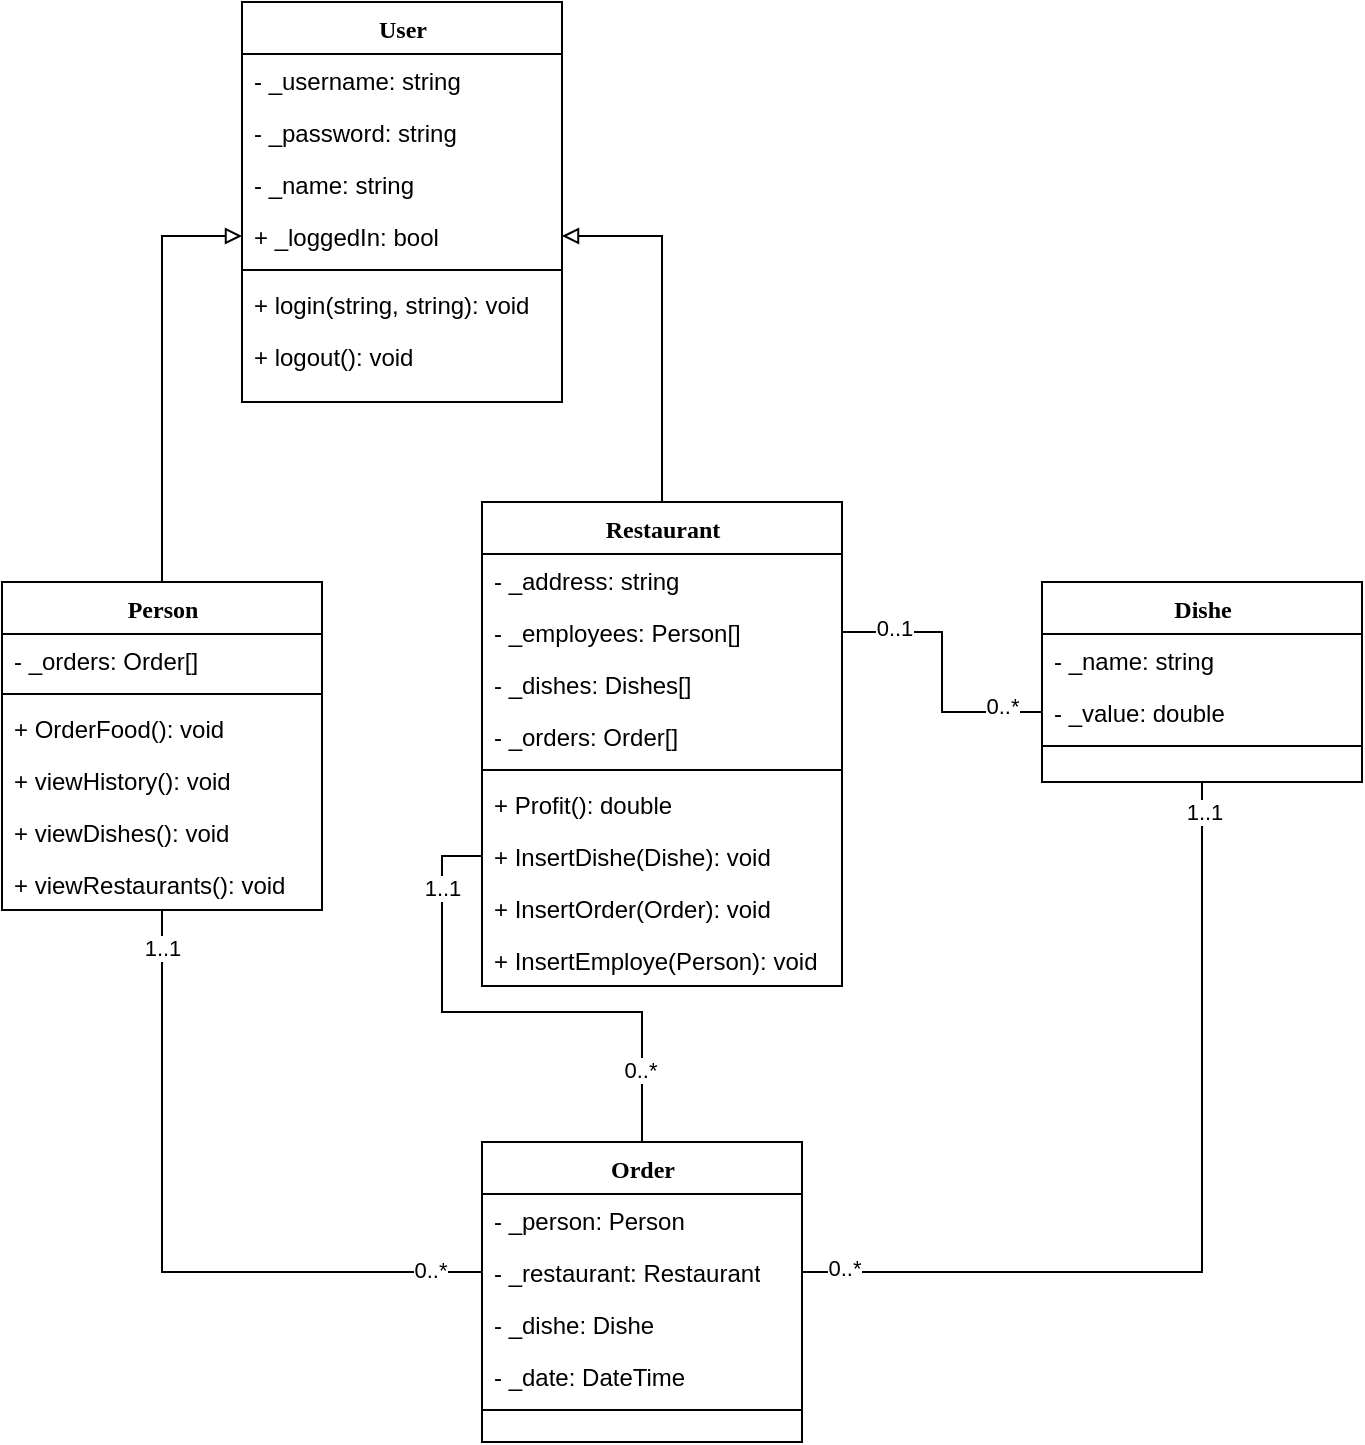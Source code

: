 <mxfile version="15.9.1" type="device"><diagram name="Page-1" id="9f46799a-70d6-7492-0946-bef42562c5a5"><mxGraphModel dx="1422" dy="762" grid="1" gridSize="10" guides="1" tooltips="1" connect="1" arrows="1" fold="1" page="1" pageScale="1" pageWidth="1100" pageHeight="850" background="none" math="0" shadow="0"><root><mxCell id="0"/><mxCell id="1" parent="0"/><mxCell id="78961159f06e98e8-17" value="User" style="swimlane;html=1;fontStyle=1;align=center;verticalAlign=top;childLayout=stackLayout;horizontal=1;startSize=26;horizontalStack=0;resizeParent=1;resizeLast=0;collapsible=1;marginBottom=0;swimlaneFillColor=#ffffff;rounded=0;shadow=0;comic=0;labelBackgroundColor=none;strokeWidth=1;fillColor=none;fontFamily=Verdana;fontSize=12" parent="1" vertex="1"><mxGeometry x="320" y="20" width="160" height="200" as="geometry"><mxRectangle x="320" y="20" width="60" height="26" as="alternateBounds"/></mxGeometry></mxCell><mxCell id="78961159f06e98e8-21" value="- _username: string" style="text;html=1;strokeColor=none;fillColor=none;align=left;verticalAlign=top;spacingLeft=4;spacingRight=4;whiteSpace=wrap;overflow=hidden;rotatable=0;points=[[0,0.5],[1,0.5]];portConstraint=eastwest;" parent="78961159f06e98e8-17" vertex="1"><mxGeometry y="26" width="160" height="26" as="geometry"/></mxCell><mxCell id="78961159f06e98e8-23" value="- _password: string" style="text;html=1;strokeColor=none;fillColor=none;align=left;verticalAlign=top;spacingLeft=4;spacingRight=4;whiteSpace=wrap;overflow=hidden;rotatable=0;points=[[0,0.5],[1,0.5]];portConstraint=eastwest;" parent="78961159f06e98e8-17" vertex="1"><mxGeometry y="52" width="160" height="26" as="geometry"/></mxCell><mxCell id="78961159f06e98e8-25" value="- _name: string" style="text;html=1;strokeColor=none;fillColor=none;align=left;verticalAlign=top;spacingLeft=4;spacingRight=4;whiteSpace=wrap;overflow=hidden;rotatable=0;points=[[0,0.5],[1,0.5]];portConstraint=eastwest;" parent="78961159f06e98e8-17" vertex="1"><mxGeometry y="78" width="160" height="26" as="geometry"/></mxCell><mxCell id="78961159f06e98e8-26" value="+ _loggedIn: bool" style="text;html=1;strokeColor=none;fillColor=none;align=left;verticalAlign=top;spacingLeft=4;spacingRight=4;whiteSpace=wrap;overflow=hidden;rotatable=0;points=[[0,0.5],[1,0.5]];portConstraint=eastwest;" parent="78961159f06e98e8-17" vertex="1"><mxGeometry y="104" width="160" height="26" as="geometry"/></mxCell><mxCell id="78961159f06e98e8-19" value="" style="line;html=1;strokeWidth=1;fillColor=none;align=left;verticalAlign=middle;spacingTop=-1;spacingLeft=3;spacingRight=3;rotatable=0;labelPosition=right;points=[];portConstraint=eastwest;" parent="78961159f06e98e8-17" vertex="1"><mxGeometry y="130" width="160" height="8" as="geometry"/></mxCell><mxCell id="78961159f06e98e8-20" value="+ login(string, string): void" style="text;html=1;strokeColor=none;fillColor=none;align=left;verticalAlign=top;spacingLeft=4;spacingRight=4;whiteSpace=wrap;overflow=hidden;rotatable=0;points=[[0,0.5],[1,0.5]];portConstraint=eastwest;" parent="78961159f06e98e8-17" vertex="1"><mxGeometry y="138" width="160" height="26" as="geometry"/></mxCell><mxCell id="78961159f06e98e8-27" value="+ logout(): void" style="text;html=1;strokeColor=none;fillColor=none;align=left;verticalAlign=top;spacingLeft=4;spacingRight=4;whiteSpace=wrap;overflow=hidden;rotatable=0;points=[[0,0.5],[1,0.5]];portConstraint=eastwest;" parent="78961159f06e98e8-17" vertex="1"><mxGeometry y="164" width="160" height="26" as="geometry"/></mxCell><mxCell id="trXjbIcZGfOWmR1Dl04w-19" style="edgeStyle=orthogonalEdgeStyle;rounded=0;orthogonalLoop=1;jettySize=auto;html=1;entryX=0;entryY=0.5;entryDx=0;entryDy=0;endArrow=block;endFill=0;" edge="1" parent="1" source="78961159f06e98e8-30" target="78961159f06e98e8-26"><mxGeometry relative="1" as="geometry"/></mxCell><mxCell id="trXjbIcZGfOWmR1Dl04w-33" style="edgeStyle=orthogonalEdgeStyle;rounded=0;orthogonalLoop=1;jettySize=auto;html=1;entryX=0;entryY=0.5;entryDx=0;entryDy=0;endArrow=none;endFill=0;" edge="1" parent="1" source="78961159f06e98e8-30" target="trXjbIcZGfOWmR1Dl04w-15"><mxGeometry relative="1" as="geometry"/></mxCell><mxCell id="trXjbIcZGfOWmR1Dl04w-34" value="0..*" style="edgeLabel;html=1;align=center;verticalAlign=middle;resizable=0;points=[];" vertex="1" connectable="0" parent="trXjbIcZGfOWmR1Dl04w-33"><mxGeometry x="0.844" y="1" relative="1" as="geometry"><mxPoint as="offset"/></mxGeometry></mxCell><mxCell id="trXjbIcZGfOWmR1Dl04w-35" value="1..1" style="edgeLabel;html=1;align=center;verticalAlign=middle;resizable=0;points=[];" vertex="1" connectable="0" parent="trXjbIcZGfOWmR1Dl04w-33"><mxGeometry x="-0.888" relative="1" as="geometry"><mxPoint as="offset"/></mxGeometry></mxCell><mxCell id="78961159f06e98e8-30" value="Person" style="swimlane;html=1;fontStyle=1;align=center;verticalAlign=top;childLayout=stackLayout;horizontal=1;startSize=26;horizontalStack=0;resizeParent=1;resizeLast=0;collapsible=1;marginBottom=0;swimlaneFillColor=#ffffff;rounded=0;shadow=0;comic=0;labelBackgroundColor=none;strokeWidth=1;fillColor=none;fontFamily=Verdana;fontSize=12" parent="1" vertex="1"><mxGeometry x="200" y="310" width="160" height="164" as="geometry"/></mxCell><mxCell id="78961159f06e98e8-31" value="- _orders: Order[]" style="text;html=1;strokeColor=none;fillColor=none;align=left;verticalAlign=top;spacingLeft=4;spacingRight=4;whiteSpace=wrap;overflow=hidden;rotatable=0;points=[[0,0.5],[1,0.5]];portConstraint=eastwest;" parent="78961159f06e98e8-30" vertex="1"><mxGeometry y="26" width="160" height="26" as="geometry"/></mxCell><mxCell id="78961159f06e98e8-38" value="" style="line;html=1;strokeWidth=1;fillColor=none;align=left;verticalAlign=middle;spacingTop=-1;spacingLeft=3;spacingRight=3;rotatable=0;labelPosition=right;points=[];portConstraint=eastwest;" parent="78961159f06e98e8-30" vertex="1"><mxGeometry y="52" width="160" height="8" as="geometry"/></mxCell><mxCell id="trXjbIcZGfOWmR1Dl04w-17" value="+ OrderFood(): void" style="text;html=1;strokeColor=none;fillColor=none;align=left;verticalAlign=top;spacingLeft=4;spacingRight=4;whiteSpace=wrap;overflow=hidden;rotatable=0;points=[[0,0.5],[1,0.5]];portConstraint=eastwest;" vertex="1" parent="78961159f06e98e8-30"><mxGeometry y="60" width="160" height="26" as="geometry"/></mxCell><mxCell id="trXjbIcZGfOWmR1Dl04w-36" value="+ viewHistory(): void" style="text;html=1;strokeColor=none;fillColor=none;align=left;verticalAlign=top;spacingLeft=4;spacingRight=4;whiteSpace=wrap;overflow=hidden;rotatable=0;points=[[0,0.5],[1,0.5]];portConstraint=eastwest;" vertex="1" parent="78961159f06e98e8-30"><mxGeometry y="86" width="160" height="26" as="geometry"/></mxCell><mxCell id="trXjbIcZGfOWmR1Dl04w-37" value="+ viewDishes(): void" style="text;html=1;strokeColor=none;fillColor=none;align=left;verticalAlign=top;spacingLeft=4;spacingRight=4;whiteSpace=wrap;overflow=hidden;rotatable=0;points=[[0,0.5],[1,0.5]];portConstraint=eastwest;" vertex="1" parent="78961159f06e98e8-30"><mxGeometry y="112" width="160" height="26" as="geometry"/></mxCell><mxCell id="trXjbIcZGfOWmR1Dl04w-38" value="+ viewRestaurants(): void" style="text;html=1;strokeColor=none;fillColor=none;align=left;verticalAlign=top;spacingLeft=4;spacingRight=4;whiteSpace=wrap;overflow=hidden;rotatable=0;points=[[0,0.5],[1,0.5]];portConstraint=eastwest;" vertex="1" parent="78961159f06e98e8-30"><mxGeometry y="138" width="160" height="26" as="geometry"/></mxCell><mxCell id="trXjbIcZGfOWmR1Dl04w-20" style="edgeStyle=orthogonalEdgeStyle;rounded=0;orthogonalLoop=1;jettySize=auto;html=1;entryX=1;entryY=0.5;entryDx=0;entryDy=0;endArrow=block;endFill=0;" edge="1" parent="1" source="78961159f06e98e8-43" target="78961159f06e98e8-26"><mxGeometry relative="1" as="geometry"/></mxCell><mxCell id="78961159f06e98e8-43" value="Restaurant" style="swimlane;html=1;fontStyle=1;align=center;verticalAlign=top;childLayout=stackLayout;horizontal=1;startSize=26;horizontalStack=0;resizeParent=1;resizeLast=0;collapsible=1;marginBottom=0;swimlaneFillColor=#ffffff;rounded=0;shadow=0;comic=0;labelBackgroundColor=none;strokeWidth=1;fillColor=none;fontFamily=Verdana;fontSize=12" parent="1" vertex="1"><mxGeometry x="440" y="270" width="180" height="242" as="geometry"/></mxCell><mxCell id="78961159f06e98e8-44" value="- _address: string" style="text;html=1;strokeColor=none;fillColor=none;align=left;verticalAlign=top;spacingLeft=4;spacingRight=4;whiteSpace=wrap;overflow=hidden;rotatable=0;points=[[0,0.5],[1,0.5]];portConstraint=eastwest;" parent="78961159f06e98e8-43" vertex="1"><mxGeometry y="26" width="180" height="26" as="geometry"/></mxCell><mxCell id="78961159f06e98e8-45" value="- _employees: Person[]" style="text;html=1;strokeColor=none;fillColor=none;align=left;verticalAlign=top;spacingLeft=4;spacingRight=4;whiteSpace=wrap;overflow=hidden;rotatable=0;points=[[0,0.5],[1,0.5]];portConstraint=eastwest;" parent="78961159f06e98e8-43" vertex="1"><mxGeometry y="52" width="180" height="26" as="geometry"/></mxCell><mxCell id="78961159f06e98e8-49" value="- _dishes: Dishes[]" style="text;html=1;strokeColor=none;fillColor=none;align=left;verticalAlign=top;spacingLeft=4;spacingRight=4;whiteSpace=wrap;overflow=hidden;rotatable=0;points=[[0,0.5],[1,0.5]];portConstraint=eastwest;" parent="78961159f06e98e8-43" vertex="1"><mxGeometry y="78" width="180" height="26" as="geometry"/></mxCell><mxCell id="78961159f06e98e8-50" value="- _orders: Order[]" style="text;html=1;strokeColor=none;fillColor=none;align=left;verticalAlign=top;spacingLeft=4;spacingRight=4;whiteSpace=wrap;overflow=hidden;rotatable=0;points=[[0,0.5],[1,0.5]];portConstraint=eastwest;" parent="78961159f06e98e8-43" vertex="1"><mxGeometry y="104" width="180" height="26" as="geometry"/></mxCell><mxCell id="78961159f06e98e8-51" value="" style="line;html=1;strokeWidth=1;fillColor=none;align=left;verticalAlign=middle;spacingTop=-1;spacingLeft=3;spacingRight=3;rotatable=0;labelPosition=right;points=[];portConstraint=eastwest;" parent="78961159f06e98e8-43" vertex="1"><mxGeometry y="130" width="180" height="8" as="geometry"/></mxCell><mxCell id="78961159f06e98e8-52" value="+ Profit(): double" style="text;html=1;strokeColor=none;fillColor=none;align=left;verticalAlign=top;spacingLeft=4;spacingRight=4;whiteSpace=wrap;overflow=hidden;rotatable=0;points=[[0,0.5],[1,0.5]];portConstraint=eastwest;" parent="78961159f06e98e8-43" vertex="1"><mxGeometry y="138" width="180" height="26" as="geometry"/></mxCell><mxCell id="trXjbIcZGfOWmR1Dl04w-18" value="+ InsertDishe(Dishe): void" style="text;html=1;strokeColor=none;fillColor=none;align=left;verticalAlign=top;spacingLeft=4;spacingRight=4;whiteSpace=wrap;overflow=hidden;rotatable=0;points=[[0,0.5],[1,0.5]];portConstraint=eastwest;" vertex="1" parent="78961159f06e98e8-43"><mxGeometry y="164" width="180" height="26" as="geometry"/></mxCell><mxCell id="78961159f06e98e8-53" value="+ InsertOrder(Order): void" style="text;html=1;strokeColor=none;fillColor=none;align=left;verticalAlign=top;spacingLeft=4;spacingRight=4;whiteSpace=wrap;overflow=hidden;rotatable=0;points=[[0,0.5],[1,0.5]];portConstraint=eastwest;" parent="78961159f06e98e8-43" vertex="1"><mxGeometry y="190" width="180" height="26" as="geometry"/></mxCell><mxCell id="trXjbIcZGfOWmR1Dl04w-39" value="+ InsertEmploye(Person): void" style="text;html=1;strokeColor=none;fillColor=none;align=left;verticalAlign=top;spacingLeft=4;spacingRight=4;whiteSpace=wrap;overflow=hidden;rotatable=0;points=[[0,0.5],[1,0.5]];portConstraint=eastwest;" vertex="1" parent="78961159f06e98e8-43"><mxGeometry y="216" width="180" height="26" as="geometry"/></mxCell><mxCell id="trXjbIcZGfOWmR1Dl04w-3" value="Dishe" style="swimlane;html=1;fontStyle=1;align=center;verticalAlign=top;childLayout=stackLayout;horizontal=1;startSize=26;horizontalStack=0;resizeParent=1;resizeLast=0;collapsible=1;marginBottom=0;swimlaneFillColor=#ffffff;rounded=0;shadow=0;comic=0;labelBackgroundColor=none;strokeWidth=1;fillColor=none;fontFamily=Verdana;fontSize=12" vertex="1" parent="1"><mxGeometry x="720" y="310" width="160" height="100" as="geometry"/></mxCell><mxCell id="trXjbIcZGfOWmR1Dl04w-4" value="- _name: string" style="text;html=1;strokeColor=none;fillColor=none;align=left;verticalAlign=top;spacingLeft=4;spacingRight=4;whiteSpace=wrap;overflow=hidden;rotatable=0;points=[[0,0.5],[1,0.5]];portConstraint=eastwest;" vertex="1" parent="trXjbIcZGfOWmR1Dl04w-3"><mxGeometry y="26" width="160" height="26" as="geometry"/></mxCell><mxCell id="trXjbIcZGfOWmR1Dl04w-5" value="- _value: double" style="text;html=1;strokeColor=none;fillColor=none;align=left;verticalAlign=top;spacingLeft=4;spacingRight=4;whiteSpace=wrap;overflow=hidden;rotatable=0;points=[[0,0.5],[1,0.5]];portConstraint=eastwest;" vertex="1" parent="trXjbIcZGfOWmR1Dl04w-3"><mxGeometry y="52" width="160" height="26" as="geometry"/></mxCell><mxCell id="trXjbIcZGfOWmR1Dl04w-8" value="" style="line;html=1;strokeWidth=1;fillColor=none;align=left;verticalAlign=middle;spacingTop=-1;spacingLeft=3;spacingRight=3;rotatable=0;labelPosition=right;points=[];portConstraint=eastwest;" vertex="1" parent="trXjbIcZGfOWmR1Dl04w-3"><mxGeometry y="78" width="160" height="8" as="geometry"/></mxCell><mxCell id="trXjbIcZGfOWmR1Dl04w-11" value="Order" style="swimlane;html=1;fontStyle=1;align=center;verticalAlign=top;childLayout=stackLayout;horizontal=1;startSize=26;horizontalStack=0;resizeParent=1;resizeLast=0;collapsible=1;marginBottom=0;swimlaneFillColor=#ffffff;rounded=0;shadow=0;comic=0;labelBackgroundColor=none;strokeWidth=1;fillColor=none;fontFamily=Verdana;fontSize=12" vertex="1" parent="1"><mxGeometry x="440" y="590" width="160" height="150" as="geometry"/></mxCell><mxCell id="trXjbIcZGfOWmR1Dl04w-12" value="- _person: Person" style="text;html=1;strokeColor=none;fillColor=none;align=left;verticalAlign=top;spacingLeft=4;spacingRight=4;whiteSpace=wrap;overflow=hidden;rotatable=0;points=[[0,0.5],[1,0.5]];portConstraint=eastwest;" vertex="1" parent="trXjbIcZGfOWmR1Dl04w-11"><mxGeometry y="26" width="160" height="26" as="geometry"/></mxCell><mxCell id="trXjbIcZGfOWmR1Dl04w-15" value="- _restaurant: Restaurant" style="text;html=1;strokeColor=none;fillColor=none;align=left;verticalAlign=top;spacingLeft=4;spacingRight=4;whiteSpace=wrap;overflow=hidden;rotatable=0;points=[[0,0.5],[1,0.5]];portConstraint=eastwest;" vertex="1" parent="trXjbIcZGfOWmR1Dl04w-11"><mxGeometry y="52" width="160" height="26" as="geometry"/></mxCell><mxCell id="trXjbIcZGfOWmR1Dl04w-16" value="- _dishe: Dishe" style="text;html=1;strokeColor=none;fillColor=none;align=left;verticalAlign=top;spacingLeft=4;spacingRight=4;whiteSpace=wrap;overflow=hidden;rotatable=0;points=[[0,0.5],[1,0.5]];portConstraint=eastwest;" vertex="1" parent="trXjbIcZGfOWmR1Dl04w-11"><mxGeometry y="78" width="160" height="26" as="geometry"/></mxCell><mxCell id="trXjbIcZGfOWmR1Dl04w-13" value="- _date: DateTime" style="text;html=1;strokeColor=none;fillColor=none;align=left;verticalAlign=top;spacingLeft=4;spacingRight=4;whiteSpace=wrap;overflow=hidden;rotatable=0;points=[[0,0.5],[1,0.5]];portConstraint=eastwest;" vertex="1" parent="trXjbIcZGfOWmR1Dl04w-11"><mxGeometry y="104" width="160" height="26" as="geometry"/></mxCell><mxCell id="trXjbIcZGfOWmR1Dl04w-14" value="" style="line;html=1;strokeWidth=1;fillColor=none;align=left;verticalAlign=middle;spacingTop=-1;spacingLeft=3;spacingRight=3;rotatable=0;labelPosition=right;points=[];portConstraint=eastwest;" vertex="1" parent="trXjbIcZGfOWmR1Dl04w-11"><mxGeometry y="130" width="160" height="8" as="geometry"/></mxCell><mxCell id="trXjbIcZGfOWmR1Dl04w-21" style="edgeStyle=orthogonalEdgeStyle;rounded=0;orthogonalLoop=1;jettySize=auto;html=1;entryX=0;entryY=0.5;entryDx=0;entryDy=0;endArrow=none;endFill=0;" edge="1" parent="1" source="78961159f06e98e8-45" target="trXjbIcZGfOWmR1Dl04w-5"><mxGeometry relative="1" as="geometry"/></mxCell><mxCell id="trXjbIcZGfOWmR1Dl04w-24" value="0..1" style="edgeLabel;html=1;align=center;verticalAlign=middle;resizable=0;points=[];" vertex="1" connectable="0" parent="trXjbIcZGfOWmR1Dl04w-21"><mxGeometry x="-0.636" y="2" relative="1" as="geometry"><mxPoint as="offset"/></mxGeometry></mxCell><mxCell id="trXjbIcZGfOWmR1Dl04w-25" value="0..*" style="edgeLabel;html=1;align=center;verticalAlign=middle;resizable=0;points=[];" vertex="1" connectable="0" parent="trXjbIcZGfOWmR1Dl04w-21"><mxGeometry x="0.707" y="3" relative="1" as="geometry"><mxPoint as="offset"/></mxGeometry></mxCell><mxCell id="trXjbIcZGfOWmR1Dl04w-27" style="edgeStyle=orthogonalEdgeStyle;rounded=0;orthogonalLoop=1;jettySize=auto;html=1;entryX=0.5;entryY=1;entryDx=0;entryDy=0;endArrow=none;endFill=0;" edge="1" parent="1" source="trXjbIcZGfOWmR1Dl04w-15" target="trXjbIcZGfOWmR1Dl04w-3"><mxGeometry relative="1" as="geometry"/></mxCell><mxCell id="trXjbIcZGfOWmR1Dl04w-28" value="1..1" style="edgeLabel;html=1;align=center;verticalAlign=middle;resizable=0;points=[];" vertex="1" connectable="0" parent="trXjbIcZGfOWmR1Dl04w-27"><mxGeometry x="0.935" y="-1" relative="1" as="geometry"><mxPoint as="offset"/></mxGeometry></mxCell><mxCell id="trXjbIcZGfOWmR1Dl04w-29" value="0..*" style="edgeLabel;html=1;align=center;verticalAlign=middle;resizable=0;points=[];" vertex="1" connectable="0" parent="trXjbIcZGfOWmR1Dl04w-27"><mxGeometry x="-0.907" y="2" relative="1" as="geometry"><mxPoint as="offset"/></mxGeometry></mxCell><mxCell id="trXjbIcZGfOWmR1Dl04w-30" style="edgeStyle=orthogonalEdgeStyle;rounded=0;orthogonalLoop=1;jettySize=auto;html=1;endArrow=none;endFill=0;entryX=0.5;entryY=0;entryDx=0;entryDy=0;" edge="1" parent="1" source="trXjbIcZGfOWmR1Dl04w-18" target="trXjbIcZGfOWmR1Dl04w-11"><mxGeometry relative="1" as="geometry"><mxPoint x="630" y="560" as="targetPoint"/></mxGeometry></mxCell><mxCell id="trXjbIcZGfOWmR1Dl04w-31" value="1..1" style="edgeLabel;html=1;align=center;verticalAlign=middle;resizable=0;points=[];" vertex="1" connectable="0" parent="trXjbIcZGfOWmR1Dl04w-30"><mxGeometry x="-0.726" relative="1" as="geometry"><mxPoint as="offset"/></mxGeometry></mxCell><mxCell id="trXjbIcZGfOWmR1Dl04w-32" value="0..*" style="edgeLabel;html=1;align=center;verticalAlign=middle;resizable=0;points=[];" vertex="1" connectable="0" parent="trXjbIcZGfOWmR1Dl04w-30"><mxGeometry x="0.663" y="-1" relative="1" as="geometry"><mxPoint y="8" as="offset"/></mxGeometry></mxCell></root></mxGraphModel></diagram></mxfile>